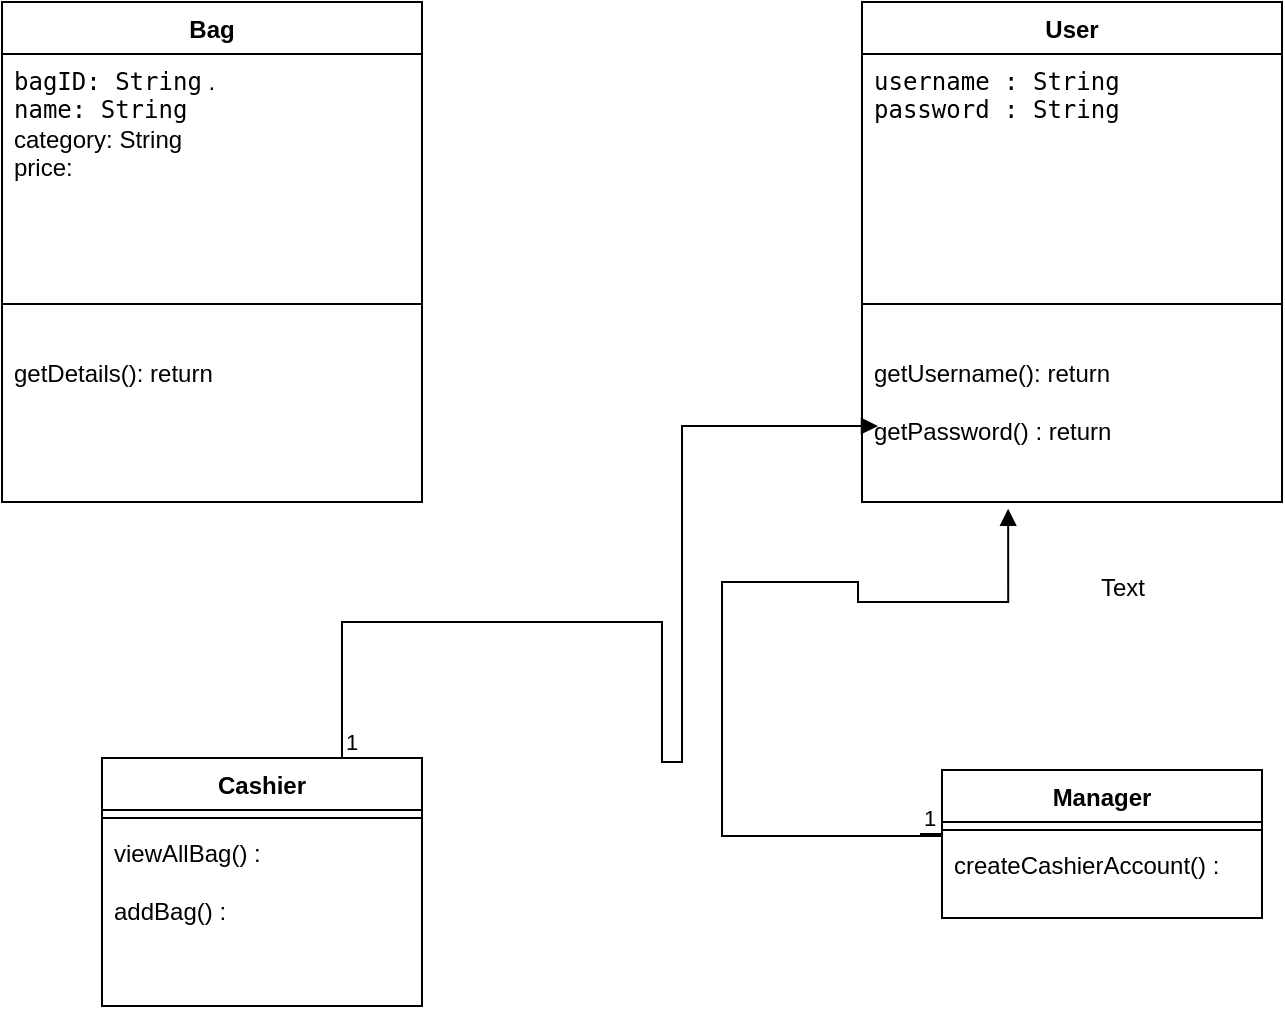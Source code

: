 <mxfile version="24.7.7">
  <diagram name="Page-1" id="21MuzKFTaTyQygKLBWSn">
    <mxGraphModel dx="587" dy="312" grid="1" gridSize="10" guides="1" tooltips="1" connect="1" arrows="1" fold="1" page="1" pageScale="1" pageWidth="850" pageHeight="1100" math="0" shadow="0">
      <root>
        <mxCell id="0" />
        <mxCell id="1" parent="0" />
        <mxCell id="jl0HkQx4VDGOx1-Ba5bR-1" value="Bag" style="swimlane;fontStyle=1;align=center;verticalAlign=top;childLayout=stackLayout;horizontal=1;startSize=26;horizontalStack=0;resizeParent=1;resizeParentMax=0;resizeLast=0;collapsible=1;marginBottom=0;whiteSpace=wrap;html=1;" vertex="1" parent="1">
          <mxGeometry x="80" y="40" width="210" height="250" as="geometry" />
        </mxCell>
        <mxCell id="jl0HkQx4VDGOx1-Ba5bR-2" value="&lt;code style=&quot;background-color: initial;&quot;&gt;bagID: String&lt;/code&gt;&lt;span style=&quot;background-color: initial;&quot;&gt;&amp;nbsp;.&lt;/span&gt;&lt;br&gt;&lt;code style=&quot;background-color: initial;&quot;&gt;name: String&lt;/code&gt;&lt;span style=&quot;background-color: initial;&quot;&gt;&amp;nbsp;&lt;/span&gt;&lt;br&gt;&lt;span style=&quot;background-color: initial;&quot;&gt;category: String&lt;/span&gt;&lt;br&gt;&lt;span style=&quot;background-color: initial;&quot;&gt;price:&amp;nbsp;&lt;/span&gt;&lt;br&gt;&lt;span style=&quot;background-color: initial;&quot;&gt;&amp;nbsp;&lt;/span&gt;" style="text;strokeColor=none;fillColor=none;align=left;verticalAlign=top;spacingLeft=4;spacingRight=4;overflow=hidden;rotatable=0;points=[[0,0.5],[1,0.5]];portConstraint=eastwest;whiteSpace=wrap;html=1;" vertex="1" parent="jl0HkQx4VDGOx1-Ba5bR-1">
          <mxGeometry y="26" width="210" height="104" as="geometry" />
        </mxCell>
        <mxCell id="jl0HkQx4VDGOx1-Ba5bR-3" value="" style="line;strokeWidth=1;fillColor=none;align=left;verticalAlign=middle;spacingTop=-1;spacingLeft=3;spacingRight=3;rotatable=0;labelPosition=right;points=[];portConstraint=eastwest;strokeColor=inherit;" vertex="1" parent="jl0HkQx4VDGOx1-Ba5bR-1">
          <mxGeometry y="130" width="210" height="42" as="geometry" />
        </mxCell>
        <mxCell id="jl0HkQx4VDGOx1-Ba5bR-4" value="getDetails(): return" style="text;strokeColor=none;fillColor=none;align=left;verticalAlign=top;spacingLeft=4;spacingRight=4;overflow=hidden;rotatable=0;points=[[0,0.5],[1,0.5]];portConstraint=eastwest;whiteSpace=wrap;html=1;" vertex="1" parent="jl0HkQx4VDGOx1-Ba5bR-1">
          <mxGeometry y="172" width="210" height="78" as="geometry" />
        </mxCell>
        <mxCell id="jl0HkQx4VDGOx1-Ba5bR-9" value="Cashier" style="swimlane;fontStyle=1;align=center;verticalAlign=top;childLayout=stackLayout;horizontal=1;startSize=26;horizontalStack=0;resizeParent=1;resizeParentMax=0;resizeLast=0;collapsible=1;marginBottom=0;whiteSpace=wrap;html=1;" vertex="1" parent="1">
          <mxGeometry x="130" y="418" width="160" height="124" as="geometry" />
        </mxCell>
        <mxCell id="jl0HkQx4VDGOx1-Ba5bR-11" value="" style="line;strokeWidth=1;fillColor=none;align=left;verticalAlign=middle;spacingTop=-1;spacingLeft=3;spacingRight=3;rotatable=0;labelPosition=right;points=[];portConstraint=eastwest;strokeColor=inherit;" vertex="1" parent="jl0HkQx4VDGOx1-Ba5bR-9">
          <mxGeometry y="26" width="160" height="8" as="geometry" />
        </mxCell>
        <mxCell id="jl0HkQx4VDGOx1-Ba5bR-12" value="viewAllBag() :&lt;div&gt;&lt;br&gt;&lt;/div&gt;&lt;div&gt;addBag() :&amp;nbsp;&amp;nbsp;&lt;div&gt;&lt;br&gt;&lt;/div&gt;&lt;div&gt;&lt;br&gt;&lt;div&gt;&lt;br&gt;&lt;/div&gt;&lt;/div&gt;&lt;/div&gt;" style="text;strokeColor=none;fillColor=none;align=left;verticalAlign=top;spacingLeft=4;spacingRight=4;overflow=hidden;rotatable=0;points=[[0,0.5],[1,0.5]];portConstraint=eastwest;whiteSpace=wrap;html=1;" vertex="1" parent="jl0HkQx4VDGOx1-Ba5bR-9">
          <mxGeometry y="34" width="160" height="90" as="geometry" />
        </mxCell>
        <mxCell id="jl0HkQx4VDGOx1-Ba5bR-13" value="Manager" style="swimlane;fontStyle=1;align=center;verticalAlign=top;childLayout=stackLayout;horizontal=1;startSize=26;horizontalStack=0;resizeParent=1;resizeParentMax=0;resizeLast=0;collapsible=1;marginBottom=0;whiteSpace=wrap;html=1;" vertex="1" parent="1">
          <mxGeometry x="550" y="424" width="160" height="74" as="geometry" />
        </mxCell>
        <mxCell id="jl0HkQx4VDGOx1-Ba5bR-15" value="" style="line;strokeWidth=1;fillColor=none;align=left;verticalAlign=middle;spacingTop=-1;spacingLeft=3;spacingRight=3;rotatable=0;labelPosition=right;points=[];portConstraint=eastwest;strokeColor=inherit;" vertex="1" parent="jl0HkQx4VDGOx1-Ba5bR-13">
          <mxGeometry y="26" width="160" height="8" as="geometry" />
        </mxCell>
        <mxCell id="jl0HkQx4VDGOx1-Ba5bR-16" value="createCashierAccount() :" style="text;strokeColor=none;fillColor=none;align=left;verticalAlign=top;spacingLeft=4;spacingRight=4;overflow=hidden;rotatable=0;points=[[0,0.5],[1,0.5]];portConstraint=eastwest;whiteSpace=wrap;html=1;" vertex="1" parent="jl0HkQx4VDGOx1-Ba5bR-13">
          <mxGeometry y="34" width="160" height="40" as="geometry" />
        </mxCell>
        <mxCell id="jl0HkQx4VDGOx1-Ba5bR-21" value="User" style="swimlane;fontStyle=1;align=center;verticalAlign=top;childLayout=stackLayout;horizontal=1;startSize=26;horizontalStack=0;resizeParent=1;resizeParentMax=0;resizeLast=0;collapsible=1;marginBottom=0;whiteSpace=wrap;html=1;" vertex="1" parent="1">
          <mxGeometry x="510" y="40" width="210" height="250" as="geometry" />
        </mxCell>
        <mxCell id="jl0HkQx4VDGOx1-Ba5bR-22" value="&lt;font face=&quot;monospace&quot;&gt;username : String&lt;/font&gt;&lt;div&gt;&lt;font face=&quot;monospace&quot;&gt;password : String&lt;/font&gt;&lt;/div&gt;" style="text;strokeColor=none;fillColor=none;align=left;verticalAlign=top;spacingLeft=4;spacingRight=4;overflow=hidden;rotatable=0;points=[[0,0.5],[1,0.5]];portConstraint=eastwest;whiteSpace=wrap;html=1;" vertex="1" parent="jl0HkQx4VDGOx1-Ba5bR-21">
          <mxGeometry y="26" width="210" height="104" as="geometry" />
        </mxCell>
        <mxCell id="jl0HkQx4VDGOx1-Ba5bR-23" value="" style="line;strokeWidth=1;fillColor=none;align=left;verticalAlign=middle;spacingTop=-1;spacingLeft=3;spacingRight=3;rotatable=0;labelPosition=right;points=[];portConstraint=eastwest;strokeColor=inherit;" vertex="1" parent="jl0HkQx4VDGOx1-Ba5bR-21">
          <mxGeometry y="130" width="210" height="42" as="geometry" />
        </mxCell>
        <mxCell id="jl0HkQx4VDGOx1-Ba5bR-24" value="getUsername(): return&lt;div&gt;&lt;br&gt;&lt;/div&gt;&lt;div&gt;getPassword() : return&lt;/div&gt;&lt;div&gt;&lt;br&gt;&lt;/div&gt;" style="text;strokeColor=none;fillColor=none;align=left;verticalAlign=top;spacingLeft=4;spacingRight=4;overflow=hidden;rotatable=0;points=[[0,0.5],[1,0.5]];portConstraint=eastwest;whiteSpace=wrap;html=1;" vertex="1" parent="jl0HkQx4VDGOx1-Ba5bR-21">
          <mxGeometry y="172" width="210" height="78" as="geometry" />
        </mxCell>
        <mxCell id="jl0HkQx4VDGOx1-Ba5bR-32" value="" style="endArrow=block;endFill=1;html=1;edgeStyle=orthogonalEdgeStyle;align=left;verticalAlign=top;rounded=0;entryX=-0.01;entryY=0.385;entryDx=0;entryDy=0;entryPerimeter=0;exitX=0.75;exitY=0;exitDx=0;exitDy=0;" edge="1" parent="1" source="jl0HkQx4VDGOx1-Ba5bR-9">
          <mxGeometry x="-0.668" y="-20" relative="1" as="geometry">
            <mxPoint x="250" y="370" as="sourcePoint" />
            <mxPoint x="518" y="252" as="targetPoint" />
            <Array as="points">
              <mxPoint x="250" y="350" />
              <mxPoint x="410" y="350" />
              <mxPoint x="410" y="420" />
              <mxPoint x="420" y="420" />
              <mxPoint x="420" y="252" />
            </Array>
            <mxPoint as="offset" />
          </mxGeometry>
        </mxCell>
        <mxCell id="jl0HkQx4VDGOx1-Ba5bR-33" value="1" style="edgeLabel;resizable=0;html=1;align=left;verticalAlign=bottom;" connectable="0" vertex="1" parent="jl0HkQx4VDGOx1-Ba5bR-32">
          <mxGeometry x="-1" relative="1" as="geometry" />
        </mxCell>
        <mxCell id="jl0HkQx4VDGOx1-Ba5bR-34" value="" style="endArrow=block;endFill=1;html=1;edgeStyle=orthogonalEdgeStyle;align=left;verticalAlign=top;rounded=0;entryX=0.348;entryY=1.043;entryDx=0;entryDy=0;entryPerimeter=0;" edge="1" parent="1" target="jl0HkQx4VDGOx1-Ba5bR-24">
          <mxGeometry x="-0.668" y="-20" relative="1" as="geometry">
            <mxPoint x="539" y="456" as="sourcePoint" />
            <mxPoint x="583" y="293" as="targetPoint" />
            <Array as="points">
              <mxPoint x="550" y="456" />
              <mxPoint x="550" y="457" />
              <mxPoint x="440" y="457" />
              <mxPoint x="440" y="330" />
              <mxPoint x="508" y="330" />
              <mxPoint x="508" y="340" />
              <mxPoint x="583" y="340" />
            </Array>
            <mxPoint as="offset" />
          </mxGeometry>
        </mxCell>
        <mxCell id="jl0HkQx4VDGOx1-Ba5bR-35" value="1" style="edgeLabel;resizable=0;html=1;align=left;verticalAlign=bottom;" connectable="0" vertex="1" parent="jl0HkQx4VDGOx1-Ba5bR-34">
          <mxGeometry x="-1" relative="1" as="geometry" />
        </mxCell>
        <mxCell id="jl0HkQx4VDGOx1-Ba5bR-36" value="Text" style="text;html=1;align=center;verticalAlign=middle;resizable=0;points=[];autosize=1;strokeColor=none;fillColor=none;" vertex="1" parent="1">
          <mxGeometry x="615" y="318" width="50" height="30" as="geometry" />
        </mxCell>
      </root>
    </mxGraphModel>
  </diagram>
</mxfile>
